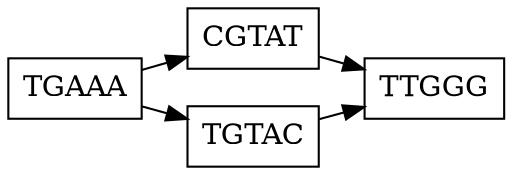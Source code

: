 digraph G {
  rankdir="LR"
  graph[ranksep=0.3]
  node [shape="box" margin=0.1 height=0.15 width=0.5];
  "TGAAA" -> "CGTAT" -> "TTGGG"
  "TGAAA" -> "TGTAC" -> "TTGGG"
}
